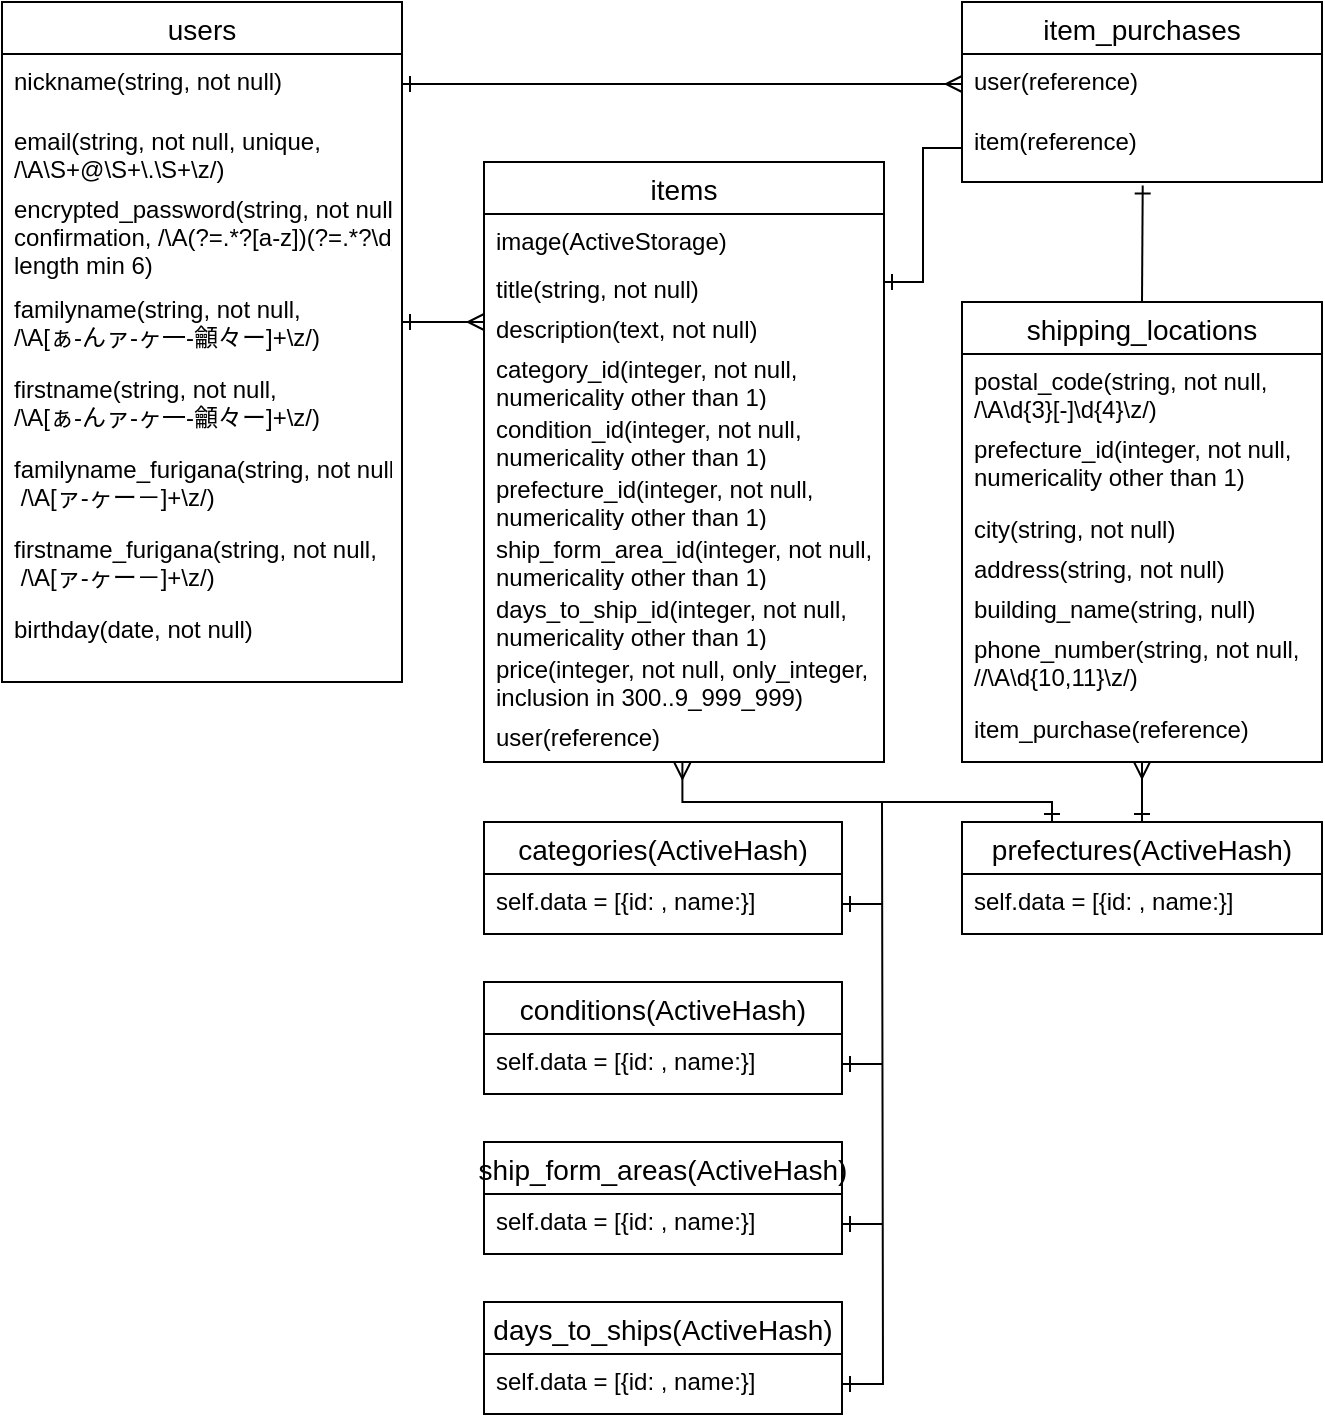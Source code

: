 <mxfile>
    <diagram id="o3Mdz8xAYyUabRgcxSc7" name="ページ1">
        <mxGraphModel dx="452" dy="706" grid="1" gridSize="10" guides="1" tooltips="1" connect="1" arrows="1" fold="1" page="1" pageScale="1" pageWidth="850" pageHeight="1100" math="0" shadow="0">
            <root>
                <mxCell id="0"/>
                <mxCell id="1" parent="0"/>
                <mxCell id="2" value="users" style="swimlane;fontStyle=0;childLayout=stackLayout;horizontal=1;startSize=26;horizontalStack=0;resizeParent=1;resizeParentMax=0;resizeLast=0;collapsible=1;marginBottom=0;align=center;fontSize=14;" parent="1" vertex="1">
                    <mxGeometry width="200" height="340" as="geometry"/>
                </mxCell>
                <mxCell id="3" value="nickname(string, not null)" style="text;strokeColor=none;fillColor=none;spacingLeft=4;spacingRight=4;overflow=hidden;rotatable=0;points=[[0,0.5],[1,0.5]];portConstraint=eastwest;fontSize=12;" parent="2" vertex="1">
                    <mxGeometry y="26" width="200" height="30" as="geometry"/>
                </mxCell>
                <mxCell id="4" value="email(string, not null, unique, &#10;/\A\S+@\S+\.\S+\z/)" style="text;strokeColor=none;fillColor=none;spacingLeft=4;spacingRight=4;overflow=hidden;rotatable=0;points=[[0,0.5],[1,0.5]];portConstraint=eastwest;fontSize=12;" parent="2" vertex="1">
                    <mxGeometry y="56" width="200" height="34" as="geometry"/>
                </mxCell>
                <mxCell id="5" value="encrypted_password(string, not null,&#10;confirmation, /\A(?=.*?[a-z])(?=.*?\d)[a-z\d]{8,100}+\z/i,&#10;length min 6)" style="text;strokeColor=none;fillColor=none;spacingLeft=4;spacingRight=4;overflow=hidden;rotatable=0;points=[[0,0.5],[1,0.5]];portConstraint=eastwest;fontSize=12;" parent="2" vertex="1">
                    <mxGeometry y="90" width="200" height="50" as="geometry"/>
                </mxCell>
                <mxCell id="19" value="familyname(string, not null, &#10;/\A[ぁ-んァ-ヶ一-龥々ー]+\z/)" style="text;strokeColor=none;fillColor=none;spacingLeft=4;spacingRight=4;overflow=hidden;rotatable=0;points=[[0,0.5],[1,0.5]];portConstraint=eastwest;fontSize=12;" parent="2" vertex="1">
                    <mxGeometry y="140" width="200" height="40" as="geometry"/>
                </mxCell>
                <mxCell id="61" value="firstname(string, not null, &#10;/\A[ぁ-んァ-ヶ一-龥々ー]+\z/)" style="text;strokeColor=none;fillColor=none;spacingLeft=4;spacingRight=4;overflow=hidden;rotatable=0;points=[[0,0.5],[1,0.5]];portConstraint=eastwest;fontSize=12;" parent="2" vertex="1">
                    <mxGeometry y="180" width="200" height="40" as="geometry"/>
                </mxCell>
                <mxCell id="60" value="familyname_furigana(string, not null,&#10; /\A[ァ-ヶー－]+\z/)" style="text;strokeColor=none;fillColor=none;spacingLeft=4;spacingRight=4;overflow=hidden;rotatable=0;points=[[0,0.5],[1,0.5]];portConstraint=eastwest;fontSize=12;" parent="2" vertex="1">
                    <mxGeometry y="220" width="200" height="40" as="geometry"/>
                </mxCell>
                <mxCell id="20" value="firstname_furigana(string, not null,&#10; /\A[ァ-ヶー－]+\z/)" style="text;strokeColor=none;fillColor=none;spacingLeft=4;spacingRight=4;overflow=hidden;rotatable=0;points=[[0,0.5],[1,0.5]];portConstraint=eastwest;fontSize=12;" parent="2" vertex="1">
                    <mxGeometry y="260" width="200" height="40" as="geometry"/>
                </mxCell>
                <mxCell id="21" value="birthday(date, not null)" style="text;strokeColor=none;fillColor=none;spacingLeft=4;spacingRight=4;overflow=hidden;rotatable=0;points=[[0,0.5],[1,0.5]];portConstraint=eastwest;fontSize=12;" parent="2" vertex="1">
                    <mxGeometry y="300" width="200" height="40" as="geometry"/>
                </mxCell>
                <mxCell id="10" value="items" style="swimlane;fontStyle=0;childLayout=stackLayout;horizontal=1;startSize=26;horizontalStack=0;resizeParent=1;resizeParentMax=0;resizeLast=0;collapsible=1;marginBottom=0;align=center;fontSize=14;" parent="1" vertex="1">
                    <mxGeometry x="241" y="80" width="200" height="300" as="geometry"/>
                </mxCell>
                <mxCell id="12" value="image(ActiveStorage)" style="text;strokeColor=none;fillColor=none;spacingLeft=4;spacingRight=4;overflow=hidden;rotatable=0;points=[[0,0.5],[1,0.5]];portConstraint=eastwest;fontSize=12;" parent="10" vertex="1">
                    <mxGeometry y="26" width="200" height="24" as="geometry"/>
                </mxCell>
                <mxCell id="13" value="title(string, not null)" style="text;strokeColor=none;fillColor=none;spacingLeft=4;spacingRight=4;overflow=hidden;rotatable=0;points=[[0,0.5],[1,0.5]];portConstraint=eastwest;fontSize=12;" parent="10" vertex="1">
                    <mxGeometry y="50" width="200" height="20" as="geometry"/>
                </mxCell>
                <mxCell id="35" value="description(text, not null)" style="text;strokeColor=none;fillColor=none;spacingLeft=4;spacingRight=4;overflow=hidden;rotatable=0;points=[[0,0.5],[1,0.5]];portConstraint=eastwest;fontSize=12;" parent="10" vertex="1">
                    <mxGeometry y="70" width="200" height="20" as="geometry"/>
                </mxCell>
                <mxCell id="30" value="category_id(integer, not null, &#10;numericality other than 1)" style="text;strokeColor=none;fillColor=none;spacingLeft=4;spacingRight=4;overflow=hidden;rotatable=0;points=[[0,0.5],[1,0.5]];portConstraint=eastwest;fontSize=12;" parent="10" vertex="1">
                    <mxGeometry y="90" width="200" height="30" as="geometry"/>
                </mxCell>
                <mxCell id="34" value="condition_id(integer, not null, &#10;numericality other than 1)" style="text;strokeColor=none;fillColor=none;spacingLeft=4;spacingRight=4;overflow=hidden;rotatable=0;points=[[0,0.5],[1,0.5]];portConstraint=eastwest;fontSize=12;" parent="10" vertex="1">
                    <mxGeometry y="120" width="200" height="30" as="geometry"/>
                </mxCell>
                <mxCell id="31" value="prefecture_id(integer, not null, &#10;numericality other than 1)" style="text;strokeColor=none;fillColor=none;spacingLeft=4;spacingRight=4;overflow=hidden;rotatable=0;points=[[0,0.5],[1,0.5]];portConstraint=eastwest;fontSize=12;" parent="10" vertex="1">
                    <mxGeometry y="150" width="200" height="30" as="geometry"/>
                </mxCell>
                <mxCell id="32" value="ship_form_area_id(integer, not null, &#10;numericality other than 1)" style="text;strokeColor=none;fillColor=none;spacingLeft=4;spacingRight=4;overflow=hidden;rotatable=0;points=[[0,0.5],[1,0.5]];portConstraint=eastwest;fontSize=12;" parent="10" vertex="1">
                    <mxGeometry y="180" width="200" height="30" as="geometry"/>
                </mxCell>
                <mxCell id="33" value="days_to_ship_id(integer, not null, &#10;numericality other than 1)" style="text;strokeColor=none;fillColor=none;spacingLeft=4;spacingRight=4;overflow=hidden;rotatable=0;points=[[0,0.5],[1,0.5]];portConstraint=eastwest;fontSize=12;" parent="10" vertex="1">
                    <mxGeometry y="210" width="200" height="30" as="geometry"/>
                </mxCell>
                <mxCell id="38" value="price(integer, not null, only_integer, &#10;inclusion in 300..9_999_999)" style="text;strokeColor=none;fillColor=none;spacingLeft=4;spacingRight=4;overflow=hidden;rotatable=0;points=[[0,0.5],[1,0.5]];portConstraint=eastwest;fontSize=12;" parent="10" vertex="1">
                    <mxGeometry y="240" width="200" height="34" as="geometry"/>
                </mxCell>
                <mxCell id="39" value="user(reference)" style="text;strokeColor=none;fillColor=none;spacingLeft=4;spacingRight=4;overflow=hidden;rotatable=0;points=[[0,0.5],[1,0.5]];portConstraint=eastwest;fontSize=12;" parent="10" vertex="1">
                    <mxGeometry y="274" width="200" height="26" as="geometry"/>
                </mxCell>
                <mxCell id="139" style="edgeStyle=none;rounded=0;orthogonalLoop=1;jettySize=auto;html=1;exitX=0.5;exitY=0;exitDx=0;exitDy=0;entryX=0.502;entryY=1.052;entryDx=0;entryDy=0;entryPerimeter=0;startArrow=none;startFill=0;endArrow=ERone;endFill=0;" parent="1" source="51" target="115" edge="1">
                    <mxGeometry relative="1" as="geometry"/>
                </mxCell>
                <mxCell id="51" value="shipping_locations" style="swimlane;fontStyle=0;childLayout=stackLayout;horizontal=1;startSize=26;horizontalStack=0;resizeParent=1;resizeParentMax=0;resizeLast=0;collapsible=1;marginBottom=0;align=center;fontSize=14;" parent="1" vertex="1">
                    <mxGeometry x="480" y="150" width="180" height="230" as="geometry"/>
                </mxCell>
                <mxCell id="16" value="postal_code(string, not null, &#10;/\A\d{3}[-]\d{4}\z/)" style="text;strokeColor=none;fillColor=none;spacingLeft=4;spacingRight=4;overflow=hidden;rotatable=0;points=[[0,0.5],[1,0.5]];portConstraint=eastwest;fontSize=12;" parent="51" vertex="1">
                    <mxGeometry y="26" width="180" height="34" as="geometry"/>
                </mxCell>
                <mxCell id="17" value="prefecture_id(integer, not null, &#10;numericality other than 1)" style="text;strokeColor=none;fillColor=none;spacingLeft=4;spacingRight=4;overflow=hidden;rotatable=0;points=[[0,0.5],[1,0.5]];portConstraint=eastwest;fontSize=12;" parent="51" vertex="1">
                    <mxGeometry y="60" width="180" height="40" as="geometry"/>
                </mxCell>
                <mxCell id="24" value="city(string, not null)" style="text;strokeColor=none;fillColor=none;spacingLeft=4;spacingRight=4;overflow=hidden;rotatable=0;points=[[0,0.5],[1,0.5]];portConstraint=eastwest;fontSize=12;" parent="51" vertex="1">
                    <mxGeometry y="100" width="180" height="20" as="geometry"/>
                </mxCell>
                <mxCell id="25" value="address(string, not null)" style="text;strokeColor=none;fillColor=none;spacingLeft=4;spacingRight=4;overflow=hidden;rotatable=0;points=[[0,0.5],[1,0.5]];portConstraint=eastwest;fontSize=12;" parent="51" vertex="1">
                    <mxGeometry y="120" width="180" height="20" as="geometry"/>
                </mxCell>
                <mxCell id="23" value="building_name(string, null)" style="text;strokeColor=none;fillColor=none;spacingLeft=4;spacingRight=4;overflow=hidden;rotatable=0;points=[[0,0.5],[1,0.5]];portConstraint=eastwest;fontSize=12;" parent="51" vertex="1">
                    <mxGeometry y="140" width="180" height="20" as="geometry"/>
                </mxCell>
                <mxCell id="28" value="phone_number(string, not null,&#10;//\A\d{10,11}\z/)" style="text;strokeColor=none;fillColor=none;spacingLeft=4;spacingRight=4;overflow=hidden;rotatable=0;points=[[0,0.5],[1,0.5]];portConstraint=eastwest;fontSize=12;" parent="51" vertex="1">
                    <mxGeometry y="160" width="180" height="40" as="geometry"/>
                </mxCell>
                <mxCell id="56" value="item_purchase(reference)" style="text;strokeColor=none;fillColor=none;spacingLeft=4;spacingRight=4;overflow=hidden;rotatable=0;points=[[0,0.5],[1,0.5]];portConstraint=eastwest;fontSize=12;" parent="51" vertex="1">
                    <mxGeometry y="200" width="180" height="30" as="geometry"/>
                </mxCell>
                <mxCell id="81" value="categories(ActiveHash)" style="swimlane;fontStyle=0;childLayout=stackLayout;horizontal=1;startSize=26;horizontalStack=0;resizeParent=1;resizeParentMax=0;resizeLast=0;collapsible=1;marginBottom=0;align=center;fontSize=14;" parent="1" vertex="1">
                    <mxGeometry x="241" y="410" width="179" height="56" as="geometry"/>
                </mxCell>
                <mxCell id="82" value="self.data = [{id: , name:}]" style="text;strokeColor=none;fillColor=none;spacingLeft=4;spacingRight=4;overflow=hidden;rotatable=0;points=[[0,0.5],[1,0.5]];portConstraint=eastwest;fontSize=12;" parent="81" vertex="1">
                    <mxGeometry y="26" width="179" height="30" as="geometry"/>
                </mxCell>
                <mxCell id="85" value="conditions(ActiveHash)" style="swimlane;fontStyle=0;childLayout=stackLayout;horizontal=1;startSize=26;horizontalStack=0;resizeParent=1;resizeParentMax=0;resizeLast=0;collapsible=1;marginBottom=0;align=center;fontSize=14;" parent="1" vertex="1">
                    <mxGeometry x="241" y="490" width="179" height="56" as="geometry"/>
                </mxCell>
                <mxCell id="86" value="self.data = [{id: , name:}]" style="text;strokeColor=none;fillColor=none;spacingLeft=4;spacingRight=4;overflow=hidden;rotatable=0;points=[[0,0.5],[1,0.5]];portConstraint=eastwest;fontSize=12;" parent="85" vertex="1">
                    <mxGeometry y="26" width="179" height="30" as="geometry"/>
                </mxCell>
                <mxCell id="93" value="days_to_ships(ActiveHash)" style="swimlane;fontStyle=0;childLayout=stackLayout;horizontal=1;startSize=26;horizontalStack=0;resizeParent=1;resizeParentMax=0;resizeLast=0;collapsible=1;marginBottom=0;align=center;fontSize=14;" parent="1" vertex="1">
                    <mxGeometry x="241" y="650" width="179" height="56" as="geometry"/>
                </mxCell>
                <mxCell id="94" value="self.data = [{id: , name:}]" style="text;strokeColor=none;fillColor=none;spacingLeft=4;spacingRight=4;overflow=hidden;rotatable=0;points=[[0,0.5],[1,0.5]];portConstraint=eastwest;fontSize=12;" parent="93" vertex="1">
                    <mxGeometry y="26" width="179" height="30" as="geometry"/>
                </mxCell>
                <mxCell id="97" value="ship_form_areas(ActiveHash)" style="swimlane;fontStyle=0;childLayout=stackLayout;horizontal=1;startSize=26;horizontalStack=0;resizeParent=1;resizeParentMax=0;resizeLast=0;collapsible=1;marginBottom=0;align=center;fontSize=14;" parent="1" vertex="1">
                    <mxGeometry x="241" y="570" width="179" height="56" as="geometry"/>
                </mxCell>
                <mxCell id="98" value="self.data = [{id: , name:}]" style="text;strokeColor=none;fillColor=none;spacingLeft=4;spacingRight=4;overflow=hidden;rotatable=0;points=[[0,0.5],[1,0.5]];portConstraint=eastwest;fontSize=12;" parent="97" vertex="1">
                    <mxGeometry y="26" width="179" height="30" as="geometry"/>
                </mxCell>
                <mxCell id="130" style="edgeStyle=elbowEdgeStyle;rounded=0;orthogonalLoop=1;jettySize=auto;html=1;exitX=0.25;exitY=0;exitDx=0;exitDy=0;startArrow=ERone;startFill=0;endArrow=ERmany;endFill=0;elbow=vertical;entryX=0.496;entryY=1.013;entryDx=0;entryDy=0;entryPerimeter=0;" parent="1" source="101" target="39" edge="1">
                    <mxGeometry relative="1" as="geometry">
                        <mxPoint x="340" y="387" as="targetPoint"/>
                        <Array as="points">
                            <mxPoint x="430" y="400"/>
                        </Array>
                    </mxGeometry>
                </mxCell>
                <mxCell id="137" style="edgeStyle=none;rounded=0;orthogonalLoop=1;jettySize=auto;html=1;exitX=0.5;exitY=0;exitDx=0;exitDy=0;startArrow=ERone;startFill=0;endArrow=ERmany;endFill=0;" parent="1" source="101" target="56" edge="1">
                    <mxGeometry relative="1" as="geometry">
                        <mxPoint x="570" y="388" as="targetPoint"/>
                    </mxGeometry>
                </mxCell>
                <mxCell id="101" value="prefectures(ActiveHash)" style="swimlane;fontStyle=0;childLayout=stackLayout;horizontal=1;startSize=26;horizontalStack=0;resizeParent=1;resizeParentMax=0;resizeLast=0;collapsible=1;marginBottom=0;align=center;fontSize=14;" parent="1" vertex="1">
                    <mxGeometry x="480" y="410" width="180" height="56" as="geometry"/>
                </mxCell>
                <mxCell id="102" value="self.data = [{id: , name:}]" style="text;strokeColor=none;fillColor=none;spacingLeft=4;spacingRight=4;overflow=hidden;rotatable=0;points=[[0,0.5],[1,0.5]];portConstraint=eastwest;fontSize=12;" parent="101" vertex="1">
                    <mxGeometry y="26" width="180" height="30" as="geometry"/>
                </mxCell>
                <mxCell id="113" value="item_purchases" style="swimlane;fontStyle=0;childLayout=stackLayout;horizontal=1;startSize=26;horizontalStack=0;resizeParent=1;resizeParentMax=0;resizeLast=0;collapsible=1;marginBottom=0;align=center;fontSize=14;" parent="1" vertex="1">
                    <mxGeometry x="480" width="180" height="90" as="geometry"/>
                </mxCell>
                <mxCell id="114" value="user(reference)" style="text;strokeColor=none;fillColor=none;spacingLeft=4;spacingRight=4;overflow=hidden;rotatable=0;points=[[0,0.5],[1,0.5]];portConstraint=eastwest;fontSize=12;" parent="113" vertex="1">
                    <mxGeometry y="26" width="180" height="30" as="geometry"/>
                </mxCell>
                <mxCell id="115" value="item(reference)" style="text;strokeColor=none;fillColor=none;spacingLeft=4;spacingRight=4;overflow=hidden;rotatable=0;points=[[0,0.5],[1,0.5]];portConstraint=eastwest;fontSize=12;" parent="113" vertex="1">
                    <mxGeometry y="56" width="180" height="34" as="geometry"/>
                </mxCell>
                <mxCell id="127" style="edgeStyle=elbowEdgeStyle;rounded=0;orthogonalLoop=1;jettySize=auto;html=1;exitX=1;exitY=0.5;exitDx=0;exitDy=0;entryX=0;entryY=0.5;entryDx=0;entryDy=0;startArrow=ERone;startFill=0;endArrow=none;endFill=0;" parent="1" source="13" target="115" edge="1">
                    <mxGeometry relative="1" as="geometry"/>
                </mxCell>
                <mxCell id="129" style="edgeStyle=elbowEdgeStyle;rounded=0;orthogonalLoop=1;jettySize=auto;html=1;exitX=1;exitY=0.5;exitDx=0;exitDy=0;entryX=0;entryY=0.5;entryDx=0;entryDy=0;startArrow=ERone;startFill=0;endArrow=ERmany;endFill=0;" parent="1" source="3" target="114" edge="1">
                    <mxGeometry relative="1" as="geometry"/>
                </mxCell>
                <mxCell id="131" style="edgeStyle=orthogonalEdgeStyle;rounded=0;orthogonalLoop=1;jettySize=auto;elbow=vertical;html=1;exitX=1;exitY=0.5;exitDx=0;exitDy=0;startArrow=ERone;startFill=0;endArrow=none;endFill=0;" parent="1" source="94" edge="1">
                    <mxGeometry relative="1" as="geometry">
                        <mxPoint x="440" y="400" as="targetPoint"/>
                        <mxPoint x="411" y="701" as="sourcePoint"/>
                    </mxGeometry>
                </mxCell>
                <mxCell id="132" style="edgeStyle=orthogonalEdgeStyle;rounded=0;orthogonalLoop=1;jettySize=auto;html=1;exitX=1;exitY=0.5;exitDx=0;exitDy=0;startArrow=ERone;startFill=0;endArrow=none;endFill=0;" parent="1" source="98" edge="1">
                    <mxGeometry relative="1" as="geometry">
                        <mxPoint x="440" y="611" as="targetPoint"/>
                    </mxGeometry>
                </mxCell>
                <mxCell id="133" style="edgeStyle=orthogonalEdgeStyle;rounded=0;orthogonalLoop=1;jettySize=auto;html=1;exitX=1;exitY=0.5;exitDx=0;exitDy=0;startArrow=ERone;startFill=0;endArrow=none;endFill=0;" parent="1" source="86" edge="1">
                    <mxGeometry relative="1" as="geometry">
                        <mxPoint x="440" y="531" as="targetPoint"/>
                    </mxGeometry>
                </mxCell>
                <mxCell id="134" style="edgeStyle=orthogonalEdgeStyle;rounded=0;orthogonalLoop=1;jettySize=auto;html=1;exitX=1;exitY=0.5;exitDx=0;exitDy=0;startArrow=ERone;startFill=0;endArrow=none;endFill=0;" parent="1" source="82" edge="1">
                    <mxGeometry relative="1" as="geometry">
                        <mxPoint x="440" y="451" as="targetPoint"/>
                    </mxGeometry>
                </mxCell>
                <mxCell id="138" style="edgeStyle=none;rounded=0;orthogonalLoop=1;jettySize=auto;html=1;exitX=1;exitY=0.5;exitDx=0;exitDy=0;entryX=0;entryY=0.5;entryDx=0;entryDy=0;startArrow=ERone;startFill=0;endArrow=ERmany;endFill=0;" parent="1" source="19" target="35" edge="1">
                    <mxGeometry relative="1" as="geometry"/>
                </mxCell>
            </root>
        </mxGraphModel>
    </diagram>
</mxfile>